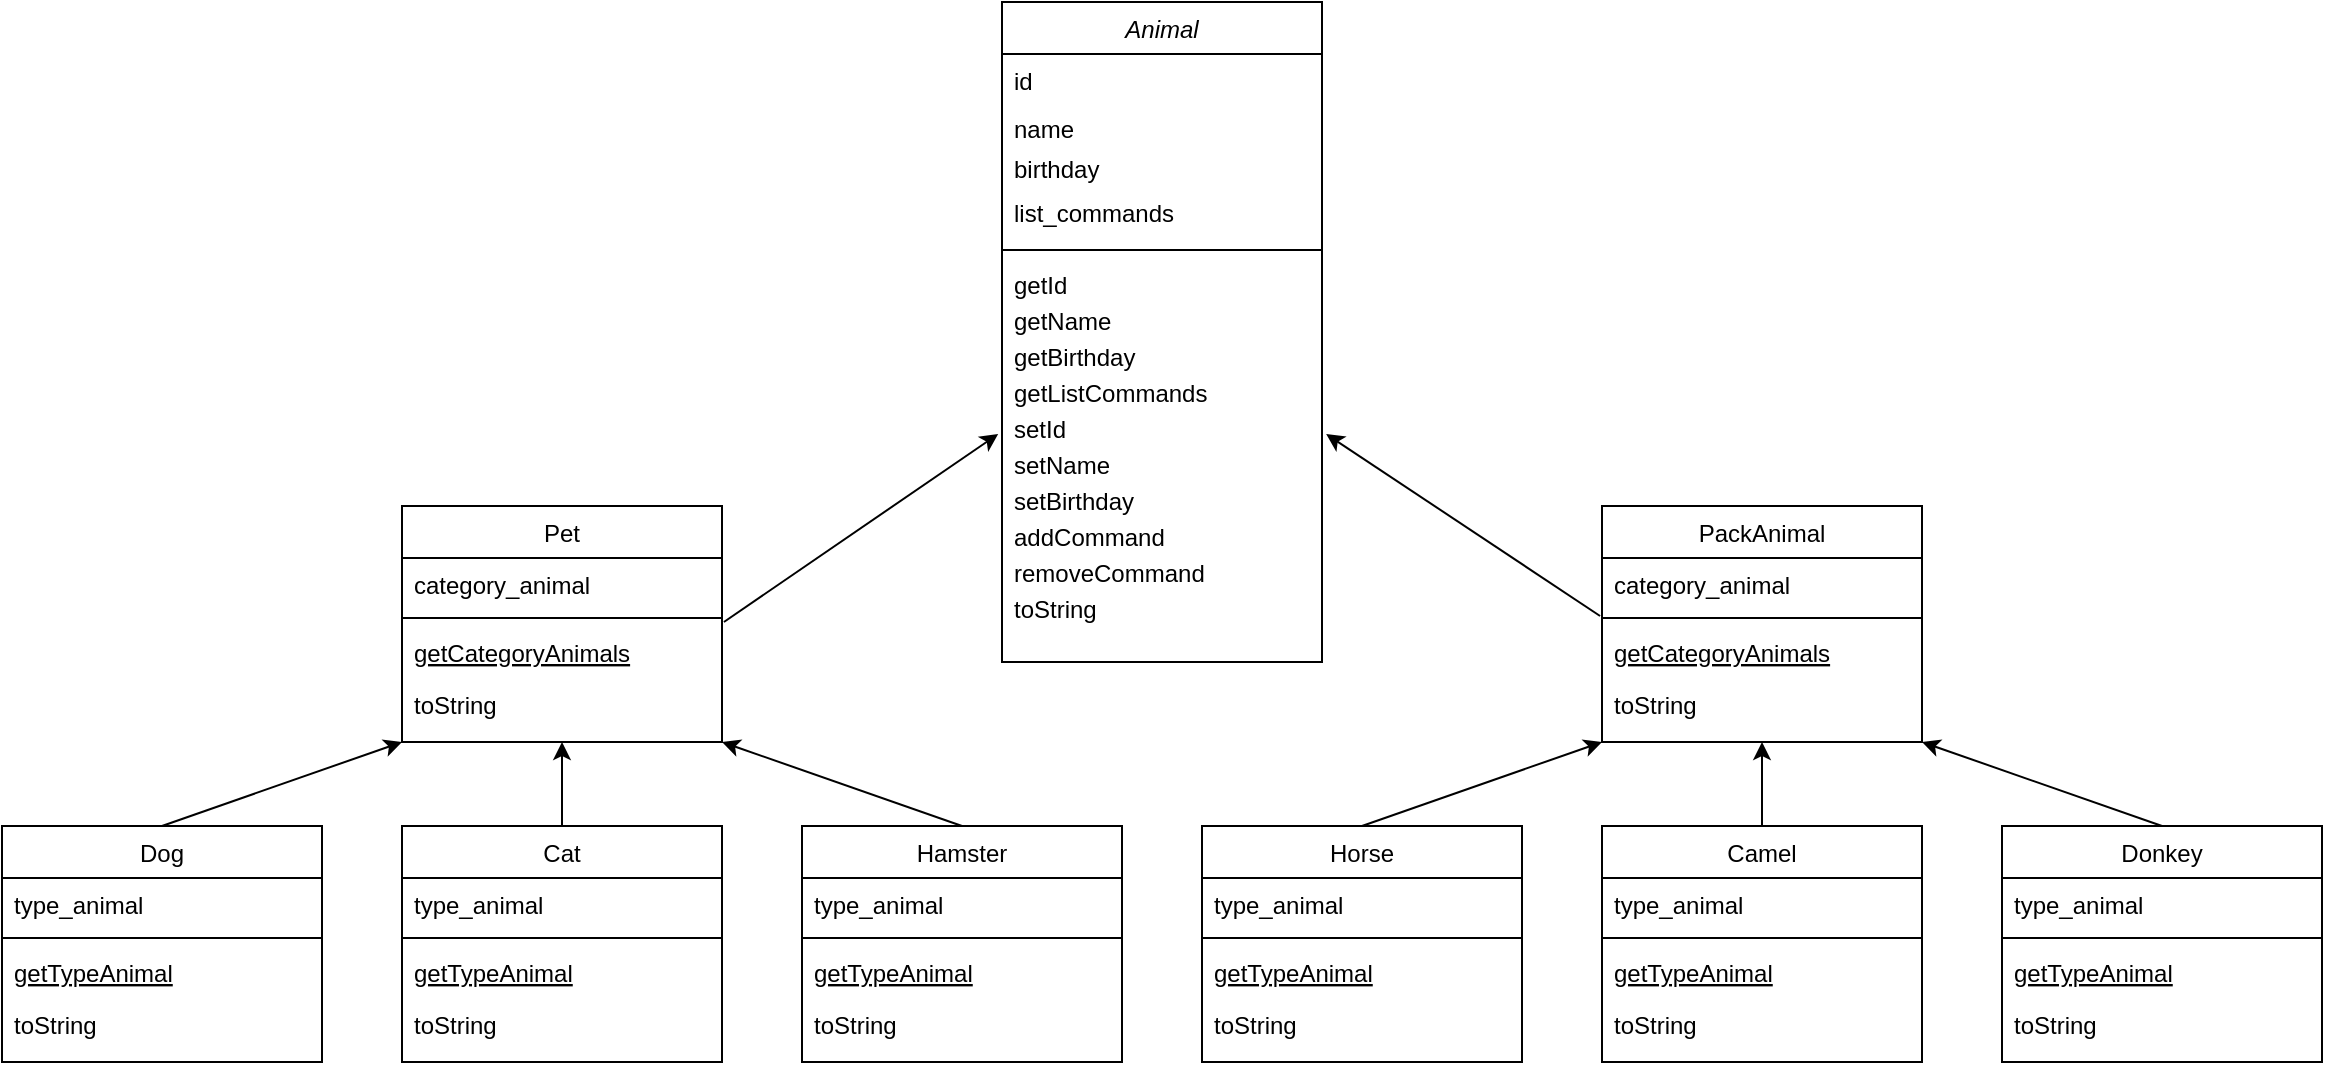 <mxfile version="20.5.3" type="device"><diagram id="C5RBs43oDa-KdzZeNtuy" name="Page-1"><mxGraphModel dx="1982" dy="702" grid="1" gridSize="10" guides="1" tooltips="1" connect="1" arrows="1" fold="1" page="1" pageScale="1" pageWidth="827" pageHeight="1169" math="0" shadow="0"><root><mxCell id="WIyWlLk6GJQsqaUBKTNV-0"/><mxCell id="WIyWlLk6GJQsqaUBKTNV-1" parent="WIyWlLk6GJQsqaUBKTNV-0"/><mxCell id="zkfFHV4jXpPFQw0GAbJ--0" value="Animal" style="swimlane;fontStyle=2;align=center;verticalAlign=top;childLayout=stackLayout;horizontal=1;startSize=26;horizontalStack=0;resizeParent=1;resizeLast=0;collapsible=1;marginBottom=0;rounded=0;shadow=0;strokeWidth=1;" parent="WIyWlLk6GJQsqaUBKTNV-1" vertex="1"><mxGeometry x="340" y="28" width="160" height="330" as="geometry"><mxRectangle x="230" y="140" width="160" height="26" as="alternateBounds"/></mxGeometry></mxCell><mxCell id="zkfFHV4jXpPFQw0GAbJ--1" value="id" style="text;align=left;verticalAlign=top;spacingLeft=4;spacingRight=4;overflow=hidden;rotatable=0;points=[[0,0.5],[1,0.5]];portConstraint=eastwest;" parent="zkfFHV4jXpPFQw0GAbJ--0" vertex="1"><mxGeometry y="26" width="160" height="24" as="geometry"/></mxCell><mxCell id="zkfFHV4jXpPFQw0GAbJ--2" value="name" style="text;align=left;verticalAlign=top;spacingLeft=4;spacingRight=4;overflow=hidden;rotatable=0;points=[[0,0.5],[1,0.5]];portConstraint=eastwest;rounded=0;shadow=0;html=0;" parent="zkfFHV4jXpPFQw0GAbJ--0" vertex="1"><mxGeometry y="50" width="160" height="20" as="geometry"/></mxCell><mxCell id="zkfFHV4jXpPFQw0GAbJ--3" value="birthday" style="text;align=left;verticalAlign=top;spacingLeft=4;spacingRight=4;overflow=hidden;rotatable=0;points=[[0,0.5],[1,0.5]];portConstraint=eastwest;rounded=0;shadow=0;html=0;" parent="zkfFHV4jXpPFQw0GAbJ--0" vertex="1"><mxGeometry y="70" width="160" height="22" as="geometry"/></mxCell><mxCell id="xUb-QP4JaC8MMD4WVufU-0" value="list_commands" style="text;align=left;verticalAlign=top;spacingLeft=4;spacingRight=4;overflow=hidden;rotatable=0;points=[[0,0.5],[1,0.5]];portConstraint=eastwest;rounded=0;shadow=0;html=0;" vertex="1" parent="zkfFHV4jXpPFQw0GAbJ--0"><mxGeometry y="92" width="160" height="28" as="geometry"/></mxCell><mxCell id="zkfFHV4jXpPFQw0GAbJ--4" value="" style="line;html=1;strokeWidth=1;align=left;verticalAlign=middle;spacingTop=-1;spacingLeft=3;spacingRight=3;rotatable=0;labelPosition=right;points=[];portConstraint=eastwest;" parent="zkfFHV4jXpPFQw0GAbJ--0" vertex="1"><mxGeometry y="120" width="160" height="8" as="geometry"/></mxCell><mxCell id="zkfFHV4jXpPFQw0GAbJ--5" value="getId" style="text;align=left;verticalAlign=top;spacingLeft=4;spacingRight=4;overflow=hidden;rotatable=0;points=[[0,0.5],[1,0.5]];portConstraint=eastwest;" parent="zkfFHV4jXpPFQw0GAbJ--0" vertex="1"><mxGeometry y="128" width="160" height="18" as="geometry"/></mxCell><mxCell id="xUb-QP4JaC8MMD4WVufU-1" value="getName" style="text;align=left;verticalAlign=top;spacingLeft=4;spacingRight=4;overflow=hidden;rotatable=0;points=[[0,0.5],[1,0.5]];portConstraint=eastwest;" vertex="1" parent="zkfFHV4jXpPFQw0GAbJ--0"><mxGeometry y="146" width="160" height="18" as="geometry"/></mxCell><mxCell id="xUb-QP4JaC8MMD4WVufU-2" value="getBirthday" style="text;align=left;verticalAlign=top;spacingLeft=4;spacingRight=4;overflow=hidden;rotatable=0;points=[[0,0.5],[1,0.5]];portConstraint=eastwest;" vertex="1" parent="zkfFHV4jXpPFQw0GAbJ--0"><mxGeometry y="164" width="160" height="18" as="geometry"/></mxCell><mxCell id="xUb-QP4JaC8MMD4WVufU-3" value="getListCommands" style="text;align=left;verticalAlign=top;spacingLeft=4;spacingRight=4;overflow=hidden;rotatable=0;points=[[0,0.5],[1,0.5]];portConstraint=eastwest;" vertex="1" parent="zkfFHV4jXpPFQw0GAbJ--0"><mxGeometry y="182" width="160" height="18" as="geometry"/></mxCell><mxCell id="xUb-QP4JaC8MMD4WVufU-4" value="setId" style="text;align=left;verticalAlign=top;spacingLeft=4;spacingRight=4;overflow=hidden;rotatable=0;points=[[0,0.5],[1,0.5]];portConstraint=eastwest;" vertex="1" parent="zkfFHV4jXpPFQw0GAbJ--0"><mxGeometry y="200" width="160" height="18" as="geometry"/></mxCell><mxCell id="xUb-QP4JaC8MMD4WVufU-5" value="setName" style="text;align=left;verticalAlign=top;spacingLeft=4;spacingRight=4;overflow=hidden;rotatable=0;points=[[0,0.5],[1,0.5]];portConstraint=eastwest;" vertex="1" parent="zkfFHV4jXpPFQw0GAbJ--0"><mxGeometry y="218" width="160" height="18" as="geometry"/></mxCell><mxCell id="xUb-QP4JaC8MMD4WVufU-6" value="setBirthday" style="text;align=left;verticalAlign=top;spacingLeft=4;spacingRight=4;overflow=hidden;rotatable=0;points=[[0,0.5],[1,0.5]];portConstraint=eastwest;" vertex="1" parent="zkfFHV4jXpPFQw0GAbJ--0"><mxGeometry y="236" width="160" height="18" as="geometry"/></mxCell><mxCell id="xUb-QP4JaC8MMD4WVufU-7" value="addCommand" style="text;align=left;verticalAlign=top;spacingLeft=4;spacingRight=4;overflow=hidden;rotatable=0;points=[[0,0.5],[1,0.5]];portConstraint=eastwest;" vertex="1" parent="zkfFHV4jXpPFQw0GAbJ--0"><mxGeometry y="254" width="160" height="18" as="geometry"/></mxCell><mxCell id="xUb-QP4JaC8MMD4WVufU-8" value="removeCommand" style="text;align=left;verticalAlign=top;spacingLeft=4;spacingRight=4;overflow=hidden;rotatable=0;points=[[0,0.5],[1,0.5]];portConstraint=eastwest;" vertex="1" parent="zkfFHV4jXpPFQw0GAbJ--0"><mxGeometry y="272" width="160" height="18" as="geometry"/></mxCell><mxCell id="xUb-QP4JaC8MMD4WVufU-9" value="toString" style="text;align=left;verticalAlign=top;spacingLeft=4;spacingRight=4;overflow=hidden;rotatable=0;points=[[0,0.5],[1,0.5]];portConstraint=eastwest;" vertex="1" parent="zkfFHV4jXpPFQw0GAbJ--0"><mxGeometry y="290" width="160" height="18" as="geometry"/></mxCell><mxCell id="zkfFHV4jXpPFQw0GAbJ--6" value="Pet" style="swimlane;fontStyle=0;align=center;verticalAlign=top;childLayout=stackLayout;horizontal=1;startSize=26;horizontalStack=0;resizeParent=1;resizeLast=0;collapsible=1;marginBottom=0;rounded=0;shadow=0;strokeWidth=1;" parent="WIyWlLk6GJQsqaUBKTNV-1" vertex="1"><mxGeometry x="40" y="280" width="160" height="118" as="geometry"><mxRectangle x="130" y="380" width="160" height="26" as="alternateBounds"/></mxGeometry></mxCell><mxCell id="zkfFHV4jXpPFQw0GAbJ--7" value="category_animal" style="text;align=left;verticalAlign=top;spacingLeft=4;spacingRight=4;overflow=hidden;rotatable=0;points=[[0,0.5],[1,0.5]];portConstraint=eastwest;" parent="zkfFHV4jXpPFQw0GAbJ--6" vertex="1"><mxGeometry y="26" width="160" height="26" as="geometry"/></mxCell><mxCell id="zkfFHV4jXpPFQw0GAbJ--9" value="" style="line;html=1;strokeWidth=1;align=left;verticalAlign=middle;spacingTop=-1;spacingLeft=3;spacingRight=3;rotatable=0;labelPosition=right;points=[];portConstraint=eastwest;" parent="zkfFHV4jXpPFQw0GAbJ--6" vertex="1"><mxGeometry y="52" width="160" height="8" as="geometry"/></mxCell><mxCell id="zkfFHV4jXpPFQw0GAbJ--10" value="getCategoryAnimals" style="text;align=left;verticalAlign=top;spacingLeft=4;spacingRight=4;overflow=hidden;rotatable=0;points=[[0,0.5],[1,0.5]];portConstraint=eastwest;fontStyle=4" parent="zkfFHV4jXpPFQw0GAbJ--6" vertex="1"><mxGeometry y="60" width="160" height="26" as="geometry"/></mxCell><mxCell id="zkfFHV4jXpPFQw0GAbJ--11" value="toString" style="text;align=left;verticalAlign=top;spacingLeft=4;spacingRight=4;overflow=hidden;rotatable=0;points=[[0,0.5],[1,0.5]];portConstraint=eastwest;" parent="zkfFHV4jXpPFQw0GAbJ--6" vertex="1"><mxGeometry y="86" width="160" height="26" as="geometry"/></mxCell><mxCell id="xUb-QP4JaC8MMD4WVufU-10" value="PackAnimal" style="swimlane;fontStyle=0;align=center;verticalAlign=top;childLayout=stackLayout;horizontal=1;startSize=26;horizontalStack=0;resizeParent=1;resizeLast=0;collapsible=1;marginBottom=0;rounded=0;shadow=0;strokeWidth=1;" vertex="1" parent="WIyWlLk6GJQsqaUBKTNV-1"><mxGeometry x="640" y="280" width="160" height="118" as="geometry"><mxRectangle x="130" y="380" width="160" height="26" as="alternateBounds"/></mxGeometry></mxCell><mxCell id="xUb-QP4JaC8MMD4WVufU-11" value="category_animal" style="text;align=left;verticalAlign=top;spacingLeft=4;spacingRight=4;overflow=hidden;rotatable=0;points=[[0,0.5],[1,0.5]];portConstraint=eastwest;" vertex="1" parent="xUb-QP4JaC8MMD4WVufU-10"><mxGeometry y="26" width="160" height="26" as="geometry"/></mxCell><mxCell id="xUb-QP4JaC8MMD4WVufU-12" value="" style="line;html=1;strokeWidth=1;align=left;verticalAlign=middle;spacingTop=-1;spacingLeft=3;spacingRight=3;rotatable=0;labelPosition=right;points=[];portConstraint=eastwest;" vertex="1" parent="xUb-QP4JaC8MMD4WVufU-10"><mxGeometry y="52" width="160" height="8" as="geometry"/></mxCell><mxCell id="xUb-QP4JaC8MMD4WVufU-13" value="getCategoryAnimals" style="text;align=left;verticalAlign=top;spacingLeft=4;spacingRight=4;overflow=hidden;rotatable=0;points=[[0,0.5],[1,0.5]];portConstraint=eastwest;fontStyle=4" vertex="1" parent="xUb-QP4JaC8MMD4WVufU-10"><mxGeometry y="60" width="160" height="26" as="geometry"/></mxCell><mxCell id="xUb-QP4JaC8MMD4WVufU-14" value="toString" style="text;align=left;verticalAlign=top;spacingLeft=4;spacingRight=4;overflow=hidden;rotatable=0;points=[[0,0.5],[1,0.5]];portConstraint=eastwest;" vertex="1" parent="xUb-QP4JaC8MMD4WVufU-10"><mxGeometry y="86" width="160" height="26" as="geometry"/></mxCell><mxCell id="xUb-QP4JaC8MMD4WVufU-15" value="Dog" style="swimlane;fontStyle=0;align=center;verticalAlign=top;childLayout=stackLayout;horizontal=1;startSize=26;horizontalStack=0;resizeParent=1;resizeLast=0;collapsible=1;marginBottom=0;rounded=0;shadow=0;strokeWidth=1;" vertex="1" parent="WIyWlLk6GJQsqaUBKTNV-1"><mxGeometry x="-160" y="440" width="160" height="118" as="geometry"><mxRectangle x="130" y="380" width="160" height="26" as="alternateBounds"/></mxGeometry></mxCell><mxCell id="xUb-QP4JaC8MMD4WVufU-16" value="type_animal" style="text;align=left;verticalAlign=top;spacingLeft=4;spacingRight=4;overflow=hidden;rotatable=0;points=[[0,0.5],[1,0.5]];portConstraint=eastwest;" vertex="1" parent="xUb-QP4JaC8MMD4WVufU-15"><mxGeometry y="26" width="160" height="26" as="geometry"/></mxCell><mxCell id="xUb-QP4JaC8MMD4WVufU-17" value="" style="line;html=1;strokeWidth=1;align=left;verticalAlign=middle;spacingTop=-1;spacingLeft=3;spacingRight=3;rotatable=0;labelPosition=right;points=[];portConstraint=eastwest;" vertex="1" parent="xUb-QP4JaC8MMD4WVufU-15"><mxGeometry y="52" width="160" height="8" as="geometry"/></mxCell><mxCell id="xUb-QP4JaC8MMD4WVufU-18" value="getTypeAnimal" style="text;align=left;verticalAlign=top;spacingLeft=4;spacingRight=4;overflow=hidden;rotatable=0;points=[[0,0.5],[1,0.5]];portConstraint=eastwest;fontStyle=4" vertex="1" parent="xUb-QP4JaC8MMD4WVufU-15"><mxGeometry y="60" width="160" height="26" as="geometry"/></mxCell><mxCell id="xUb-QP4JaC8MMD4WVufU-19" value="toString" style="text;align=left;verticalAlign=top;spacingLeft=4;spacingRight=4;overflow=hidden;rotatable=0;points=[[0,0.5],[1,0.5]];portConstraint=eastwest;" vertex="1" parent="xUb-QP4JaC8MMD4WVufU-15"><mxGeometry y="86" width="160" height="26" as="geometry"/></mxCell><mxCell id="xUb-QP4JaC8MMD4WVufU-45" value="Cat" style="swimlane;fontStyle=0;align=center;verticalAlign=top;childLayout=stackLayout;horizontal=1;startSize=26;horizontalStack=0;resizeParent=1;resizeLast=0;collapsible=1;marginBottom=0;rounded=0;shadow=0;strokeWidth=1;" vertex="1" parent="WIyWlLk6GJQsqaUBKTNV-1"><mxGeometry x="40" y="440" width="160" height="118" as="geometry"><mxRectangle x="130" y="380" width="160" height="26" as="alternateBounds"/></mxGeometry></mxCell><mxCell id="xUb-QP4JaC8MMD4WVufU-46" value="type_animal" style="text;align=left;verticalAlign=top;spacingLeft=4;spacingRight=4;overflow=hidden;rotatable=0;points=[[0,0.5],[1,0.5]];portConstraint=eastwest;" vertex="1" parent="xUb-QP4JaC8MMD4WVufU-45"><mxGeometry y="26" width="160" height="26" as="geometry"/></mxCell><mxCell id="xUb-QP4JaC8MMD4WVufU-47" value="" style="line;html=1;strokeWidth=1;align=left;verticalAlign=middle;spacingTop=-1;spacingLeft=3;spacingRight=3;rotatable=0;labelPosition=right;points=[];portConstraint=eastwest;" vertex="1" parent="xUb-QP4JaC8MMD4WVufU-45"><mxGeometry y="52" width="160" height="8" as="geometry"/></mxCell><mxCell id="xUb-QP4JaC8MMD4WVufU-48" value="getTypeAnimal" style="text;align=left;verticalAlign=top;spacingLeft=4;spacingRight=4;overflow=hidden;rotatable=0;points=[[0,0.5],[1,0.5]];portConstraint=eastwest;fontStyle=4" vertex="1" parent="xUb-QP4JaC8MMD4WVufU-45"><mxGeometry y="60" width="160" height="26" as="geometry"/></mxCell><mxCell id="xUb-QP4JaC8MMD4WVufU-49" value="toString" style="text;align=left;verticalAlign=top;spacingLeft=4;spacingRight=4;overflow=hidden;rotatable=0;points=[[0,0.5],[1,0.5]];portConstraint=eastwest;" vertex="1" parent="xUb-QP4JaC8MMD4WVufU-45"><mxGeometry y="86" width="160" height="26" as="geometry"/></mxCell><mxCell id="xUb-QP4JaC8MMD4WVufU-50" value="Hamster" style="swimlane;fontStyle=0;align=center;verticalAlign=top;childLayout=stackLayout;horizontal=1;startSize=26;horizontalStack=0;resizeParent=1;resizeLast=0;collapsible=1;marginBottom=0;rounded=0;shadow=0;strokeWidth=1;" vertex="1" parent="WIyWlLk6GJQsqaUBKTNV-1"><mxGeometry x="240" y="440" width="160" height="118" as="geometry"><mxRectangle x="130" y="380" width="160" height="26" as="alternateBounds"/></mxGeometry></mxCell><mxCell id="xUb-QP4JaC8MMD4WVufU-51" value="type_animal" style="text;align=left;verticalAlign=top;spacingLeft=4;spacingRight=4;overflow=hidden;rotatable=0;points=[[0,0.5],[1,0.5]];portConstraint=eastwest;" vertex="1" parent="xUb-QP4JaC8MMD4WVufU-50"><mxGeometry y="26" width="160" height="26" as="geometry"/></mxCell><mxCell id="xUb-QP4JaC8MMD4WVufU-52" value="" style="line;html=1;strokeWidth=1;align=left;verticalAlign=middle;spacingTop=-1;spacingLeft=3;spacingRight=3;rotatable=0;labelPosition=right;points=[];portConstraint=eastwest;" vertex="1" parent="xUb-QP4JaC8MMD4WVufU-50"><mxGeometry y="52" width="160" height="8" as="geometry"/></mxCell><mxCell id="xUb-QP4JaC8MMD4WVufU-53" value="getTypeAnimal" style="text;align=left;verticalAlign=top;spacingLeft=4;spacingRight=4;overflow=hidden;rotatable=0;points=[[0,0.5],[1,0.5]];portConstraint=eastwest;fontStyle=4" vertex="1" parent="xUb-QP4JaC8MMD4WVufU-50"><mxGeometry y="60" width="160" height="26" as="geometry"/></mxCell><mxCell id="xUb-QP4JaC8MMD4WVufU-54" value="toString" style="text;align=left;verticalAlign=top;spacingLeft=4;spacingRight=4;overflow=hidden;rotatable=0;points=[[0,0.5],[1,0.5]];portConstraint=eastwest;" vertex="1" parent="xUb-QP4JaC8MMD4WVufU-50"><mxGeometry y="86" width="160" height="26" as="geometry"/></mxCell><mxCell id="xUb-QP4JaC8MMD4WVufU-55" value="Horse" style="swimlane;fontStyle=0;align=center;verticalAlign=top;childLayout=stackLayout;horizontal=1;startSize=26;horizontalStack=0;resizeParent=1;resizeLast=0;collapsible=1;marginBottom=0;rounded=0;shadow=0;strokeWidth=1;" vertex="1" parent="WIyWlLk6GJQsqaUBKTNV-1"><mxGeometry x="440" y="440" width="160" height="118" as="geometry"><mxRectangle x="130" y="380" width="160" height="26" as="alternateBounds"/></mxGeometry></mxCell><mxCell id="xUb-QP4JaC8MMD4WVufU-56" value="type_animal" style="text;align=left;verticalAlign=top;spacingLeft=4;spacingRight=4;overflow=hidden;rotatable=0;points=[[0,0.5],[1,0.5]];portConstraint=eastwest;" vertex="1" parent="xUb-QP4JaC8MMD4WVufU-55"><mxGeometry y="26" width="160" height="26" as="geometry"/></mxCell><mxCell id="xUb-QP4JaC8MMD4WVufU-57" value="" style="line;html=1;strokeWidth=1;align=left;verticalAlign=middle;spacingTop=-1;spacingLeft=3;spacingRight=3;rotatable=0;labelPosition=right;points=[];portConstraint=eastwest;" vertex="1" parent="xUb-QP4JaC8MMD4WVufU-55"><mxGeometry y="52" width="160" height="8" as="geometry"/></mxCell><mxCell id="xUb-QP4JaC8MMD4WVufU-58" value="getTypeAnimal" style="text;align=left;verticalAlign=top;spacingLeft=4;spacingRight=4;overflow=hidden;rotatable=0;points=[[0,0.5],[1,0.5]];portConstraint=eastwest;fontStyle=4" vertex="1" parent="xUb-QP4JaC8MMD4WVufU-55"><mxGeometry y="60" width="160" height="26" as="geometry"/></mxCell><mxCell id="xUb-QP4JaC8MMD4WVufU-59" value="toString" style="text;align=left;verticalAlign=top;spacingLeft=4;spacingRight=4;overflow=hidden;rotatable=0;points=[[0,0.5],[1,0.5]];portConstraint=eastwest;" vertex="1" parent="xUb-QP4JaC8MMD4WVufU-55"><mxGeometry y="86" width="160" height="26" as="geometry"/></mxCell><mxCell id="xUb-QP4JaC8MMD4WVufU-60" value="Camel" style="swimlane;fontStyle=0;align=center;verticalAlign=top;childLayout=stackLayout;horizontal=1;startSize=26;horizontalStack=0;resizeParent=1;resizeLast=0;collapsible=1;marginBottom=0;rounded=0;shadow=0;strokeWidth=1;" vertex="1" parent="WIyWlLk6GJQsqaUBKTNV-1"><mxGeometry x="640" y="440" width="160" height="118" as="geometry"><mxRectangle x="130" y="380" width="160" height="26" as="alternateBounds"/></mxGeometry></mxCell><mxCell id="xUb-QP4JaC8MMD4WVufU-61" value="type_animal" style="text;align=left;verticalAlign=top;spacingLeft=4;spacingRight=4;overflow=hidden;rotatable=0;points=[[0,0.5],[1,0.5]];portConstraint=eastwest;" vertex="1" parent="xUb-QP4JaC8MMD4WVufU-60"><mxGeometry y="26" width="160" height="26" as="geometry"/></mxCell><mxCell id="xUb-QP4JaC8MMD4WVufU-62" value="" style="line;html=1;strokeWidth=1;align=left;verticalAlign=middle;spacingTop=-1;spacingLeft=3;spacingRight=3;rotatable=0;labelPosition=right;points=[];portConstraint=eastwest;" vertex="1" parent="xUb-QP4JaC8MMD4WVufU-60"><mxGeometry y="52" width="160" height="8" as="geometry"/></mxCell><mxCell id="xUb-QP4JaC8MMD4WVufU-63" value="getTypeAnimal" style="text;align=left;verticalAlign=top;spacingLeft=4;spacingRight=4;overflow=hidden;rotatable=0;points=[[0,0.5],[1,0.5]];portConstraint=eastwest;fontStyle=4" vertex="1" parent="xUb-QP4JaC8MMD4WVufU-60"><mxGeometry y="60" width="160" height="26" as="geometry"/></mxCell><mxCell id="xUb-QP4JaC8MMD4WVufU-64" value="toString" style="text;align=left;verticalAlign=top;spacingLeft=4;spacingRight=4;overflow=hidden;rotatable=0;points=[[0,0.5],[1,0.5]];portConstraint=eastwest;" vertex="1" parent="xUb-QP4JaC8MMD4WVufU-60"><mxGeometry y="86" width="160" height="26" as="geometry"/></mxCell><mxCell id="xUb-QP4JaC8MMD4WVufU-65" value="Donkey" style="swimlane;fontStyle=0;align=center;verticalAlign=top;childLayout=stackLayout;horizontal=1;startSize=26;horizontalStack=0;resizeParent=1;resizeLast=0;collapsible=1;marginBottom=0;rounded=0;shadow=0;strokeWidth=1;" vertex="1" parent="WIyWlLk6GJQsqaUBKTNV-1"><mxGeometry x="840" y="440" width="160" height="118" as="geometry"><mxRectangle x="130" y="380" width="160" height="26" as="alternateBounds"/></mxGeometry></mxCell><mxCell id="xUb-QP4JaC8MMD4WVufU-66" value="type_animal" style="text;align=left;verticalAlign=top;spacingLeft=4;spacingRight=4;overflow=hidden;rotatable=0;points=[[0,0.5],[1,0.5]];portConstraint=eastwest;" vertex="1" parent="xUb-QP4JaC8MMD4WVufU-65"><mxGeometry y="26" width="160" height="26" as="geometry"/></mxCell><mxCell id="xUb-QP4JaC8MMD4WVufU-67" value="" style="line;html=1;strokeWidth=1;align=left;verticalAlign=middle;spacingTop=-1;spacingLeft=3;spacingRight=3;rotatable=0;labelPosition=right;points=[];portConstraint=eastwest;" vertex="1" parent="xUb-QP4JaC8MMD4WVufU-65"><mxGeometry y="52" width="160" height="8" as="geometry"/></mxCell><mxCell id="xUb-QP4JaC8MMD4WVufU-68" value="getTypeAnimal" style="text;align=left;verticalAlign=top;spacingLeft=4;spacingRight=4;overflow=hidden;rotatable=0;points=[[0,0.5],[1,0.5]];portConstraint=eastwest;fontStyle=4" vertex="1" parent="xUb-QP4JaC8MMD4WVufU-65"><mxGeometry y="60" width="160" height="26" as="geometry"/></mxCell><mxCell id="xUb-QP4JaC8MMD4WVufU-69" value="toString" style="text;align=left;verticalAlign=top;spacingLeft=4;spacingRight=4;overflow=hidden;rotatable=0;points=[[0,0.5],[1,0.5]];portConstraint=eastwest;" vertex="1" parent="xUb-QP4JaC8MMD4WVufU-65"><mxGeometry y="86" width="160" height="26" as="geometry"/></mxCell><mxCell id="xUb-QP4JaC8MMD4WVufU-70" value="" style="endArrow=classic;html=1;rounded=0;exitX=1.006;exitY=-0.077;exitDx=0;exitDy=0;exitPerimeter=0;entryX=-0.012;entryY=0.889;entryDx=0;entryDy=0;entryPerimeter=0;" edge="1" parent="WIyWlLk6GJQsqaUBKTNV-1" source="zkfFHV4jXpPFQw0GAbJ--10" target="xUb-QP4JaC8MMD4WVufU-4"><mxGeometry width="50" height="50" relative="1" as="geometry"><mxPoint x="390" y="390" as="sourcePoint"/><mxPoint x="440" y="340" as="targetPoint"/></mxGeometry></mxCell><mxCell id="xUb-QP4JaC8MMD4WVufU-71" value="" style="endArrow=classic;html=1;rounded=0;exitX=-0.006;exitY=-0.192;exitDx=0;exitDy=0;exitPerimeter=0;entryX=1.013;entryY=-0.111;entryDx=0;entryDy=0;entryPerimeter=0;" edge="1" parent="WIyWlLk6GJQsqaUBKTNV-1" source="xUb-QP4JaC8MMD4WVufU-13" target="xUb-QP4JaC8MMD4WVufU-5"><mxGeometry width="50" height="50" relative="1" as="geometry"><mxPoint x="390" y="390" as="sourcePoint"/><mxPoint x="440" y="340" as="targetPoint"/></mxGeometry></mxCell><mxCell id="xUb-QP4JaC8MMD4WVufU-72" value="" style="endArrow=classic;html=1;rounded=0;exitX=0.5;exitY=0;exitDx=0;exitDy=0;entryX=0;entryY=1;entryDx=0;entryDy=0;" edge="1" parent="WIyWlLk6GJQsqaUBKTNV-1" source="xUb-QP4JaC8MMD4WVufU-15" target="zkfFHV4jXpPFQw0GAbJ--6"><mxGeometry width="50" height="50" relative="1" as="geometry"><mxPoint x="390" y="390" as="sourcePoint"/><mxPoint x="440" y="340" as="targetPoint"/></mxGeometry></mxCell><mxCell id="xUb-QP4JaC8MMD4WVufU-73" value="" style="endArrow=classic;html=1;rounded=0;exitX=0.5;exitY=0;exitDx=0;exitDy=0;entryX=0.5;entryY=1;entryDx=0;entryDy=0;" edge="1" parent="WIyWlLk6GJQsqaUBKTNV-1" source="xUb-QP4JaC8MMD4WVufU-45" target="zkfFHV4jXpPFQw0GAbJ--6"><mxGeometry width="50" height="50" relative="1" as="geometry"><mxPoint x="390" y="390" as="sourcePoint"/><mxPoint x="440" y="340" as="targetPoint"/></mxGeometry></mxCell><mxCell id="xUb-QP4JaC8MMD4WVufU-74" value="" style="endArrow=classic;html=1;rounded=0;exitX=0.5;exitY=0;exitDx=0;exitDy=0;entryX=1;entryY=1;entryDx=0;entryDy=0;" edge="1" parent="WIyWlLk6GJQsqaUBKTNV-1" source="xUb-QP4JaC8MMD4WVufU-50" target="zkfFHV4jXpPFQw0GAbJ--6"><mxGeometry width="50" height="50" relative="1" as="geometry"><mxPoint x="390" y="390" as="sourcePoint"/><mxPoint x="440" y="340" as="targetPoint"/></mxGeometry></mxCell><mxCell id="xUb-QP4JaC8MMD4WVufU-75" value="" style="endArrow=classic;html=1;rounded=0;exitX=0.5;exitY=0;exitDx=0;exitDy=0;entryX=0;entryY=1;entryDx=0;entryDy=0;" edge="1" parent="WIyWlLk6GJQsqaUBKTNV-1" source="xUb-QP4JaC8MMD4WVufU-55" target="xUb-QP4JaC8MMD4WVufU-10"><mxGeometry width="50" height="50" relative="1" as="geometry"><mxPoint x="390" y="390" as="sourcePoint"/><mxPoint x="440" y="340" as="targetPoint"/></mxGeometry></mxCell><mxCell id="xUb-QP4JaC8MMD4WVufU-76" value="" style="endArrow=classic;html=1;rounded=0;exitX=0.5;exitY=0;exitDx=0;exitDy=0;entryX=0.5;entryY=1;entryDx=0;entryDy=0;" edge="1" parent="WIyWlLk6GJQsqaUBKTNV-1" source="xUb-QP4JaC8MMD4WVufU-60" target="xUb-QP4JaC8MMD4WVufU-10"><mxGeometry width="50" height="50" relative="1" as="geometry"><mxPoint x="390" y="390" as="sourcePoint"/><mxPoint x="440" y="340" as="targetPoint"/></mxGeometry></mxCell><mxCell id="xUb-QP4JaC8MMD4WVufU-77" value="" style="endArrow=classic;html=1;rounded=0;exitX=0.5;exitY=0;exitDx=0;exitDy=0;entryX=1;entryY=1;entryDx=0;entryDy=0;" edge="1" parent="WIyWlLk6GJQsqaUBKTNV-1" source="xUb-QP4JaC8MMD4WVufU-65" target="xUb-QP4JaC8MMD4WVufU-10"><mxGeometry width="50" height="50" relative="1" as="geometry"><mxPoint x="390" y="390" as="sourcePoint"/><mxPoint x="440" y="340" as="targetPoint"/></mxGeometry></mxCell></root></mxGraphModel></diagram></mxfile>